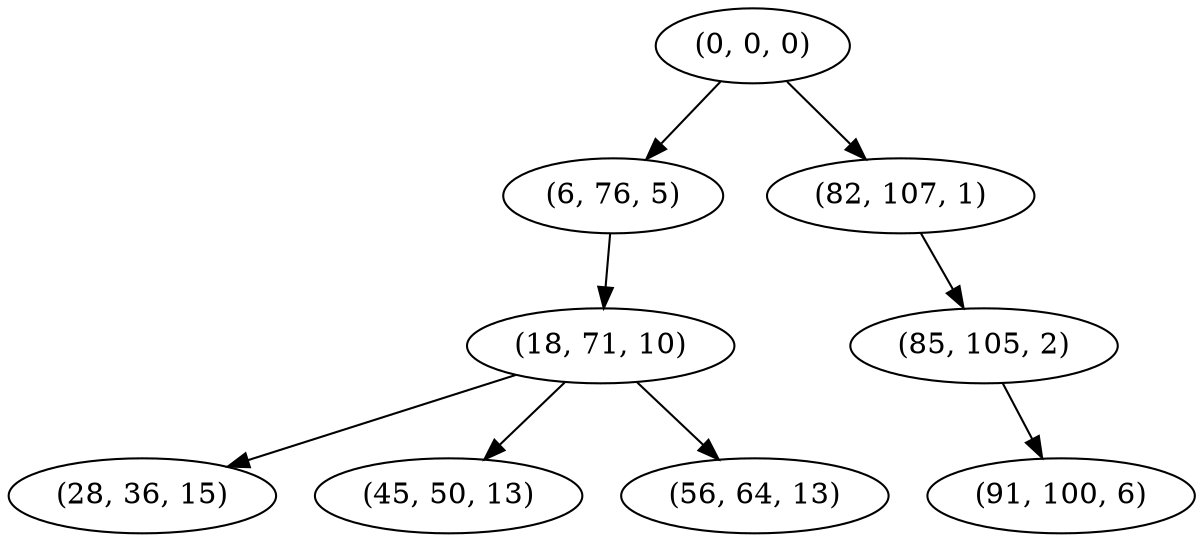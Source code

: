 digraph tree {
    "(0, 0, 0)";
    "(6, 76, 5)";
    "(18, 71, 10)";
    "(28, 36, 15)";
    "(45, 50, 13)";
    "(56, 64, 13)";
    "(82, 107, 1)";
    "(85, 105, 2)";
    "(91, 100, 6)";
    "(0, 0, 0)" -> "(6, 76, 5)";
    "(0, 0, 0)" -> "(82, 107, 1)";
    "(6, 76, 5)" -> "(18, 71, 10)";
    "(18, 71, 10)" -> "(28, 36, 15)";
    "(18, 71, 10)" -> "(45, 50, 13)";
    "(18, 71, 10)" -> "(56, 64, 13)";
    "(82, 107, 1)" -> "(85, 105, 2)";
    "(85, 105, 2)" -> "(91, 100, 6)";
}
